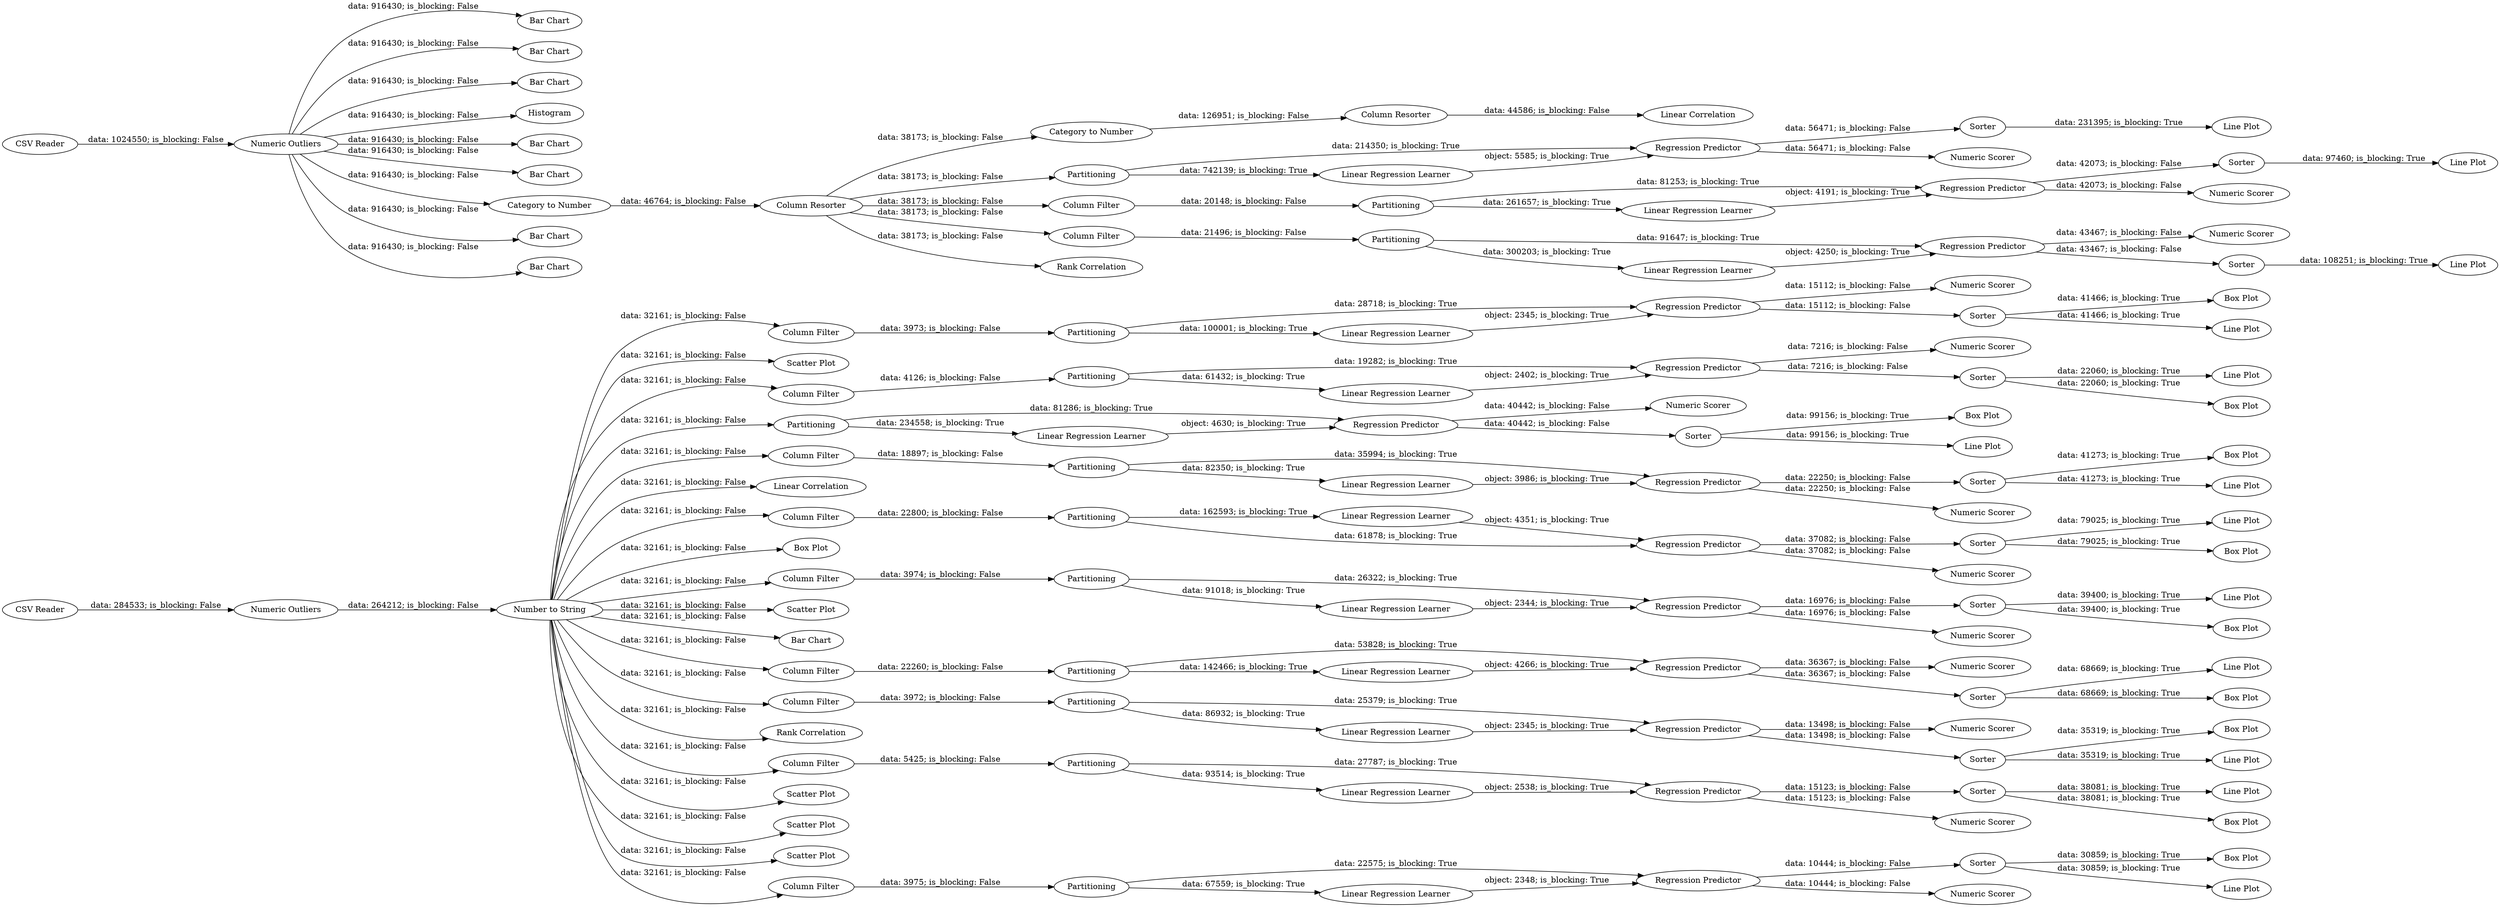 digraph {
	"-1598055382714979031_110" [label=Sorter]
	"-1598055382714979031_14" [label=Partitioning]
	"-1598055382714979031_40" [label="Numeric Outliers"]
	"-1598055382714979031_72" [label="Regression Predictor"]
	"-1598055382714979031_118" [label="Box Plot"]
	"-1598055382714979031_102" [label="Column Filter"]
	"-1598055382714979031_138" [label="Scatter Plot"]
	"-1598055382714979031_71" [label="Linear Regression Learner"]
	"-1598055382714979031_70" [label=Partitioning]
	"-1598055382714979031_93" [label="Numeric Scorer"]
	"-1598055382714979031_7" [label="Regression Predictor"]
	"-1598055382714979031_67" [label=Sorter]
	"-1598055382714979031_36" [label="Bar Chart"]
	"-1598055382714979031_81" [label="Column Filter"]
	"-1598055382714979031_105" [label="Box Plot"]
	"-1598055382714979031_119" [label=Partitioning]
	"-1598055382714979031_50" [label="Line Plot"]
	"-1598055382714979031_108" [label="Box Plot"]
	"-1598055382714979031_69" [label="Box Plot"]
	"-1598055382714979031_74" [label="Column Filter"]
	"-1598055382714979031_95" [label=Sorter]
	"-1598055382714979031_22" [label="Column Resorter"]
	"-1598055382714979031_54" [label="Regression Predictor"]
	"-1598055382714979031_62" [label="Regression Predictor"]
	"-1598055382714979031_32" [label="Bar Chart"]
	"-1598055382714979031_79" [label="Regression Predictor"]
	"-1598055382714979031_97" [label="Box Plot"]
	"-1598055382714979031_75" [label="Line Plot"]
	"-1598055382714979031_122" [label="Numeric Scorer"]
	"-1598055382714979031_58" [label="Line Plot"]
	"-1598055382714979031_129" [label="Linear Regression Learner"]
	"-1598055382714979031_133" [label=Sorter]
	"-1598055382714979031_31" [label="Bar Chart"]
	"-1598055382714979031_16" [label="Numeric Scorer"]
	"-1598055382714979031_21" [label="Category to Number"]
	"-1598055382714979031_34" [label=Histogram]
	"-1598055382714979031_121" [label="Regression Predictor"]
	"-1598055382714979031_9" [label=Sorter]
	"-1598055382714979031_66" [label="Linear Correlation"]
	"-1598055382714979031_96" [label="Line Plot"]
	"-1598055382714979031_86" [label=Sorter]
	"-1598055382714979031_28" [label="Line Plot"]
	"-1598055382714979031_8" [label="Numeric Scorer"]
	"-1598055382714979031_101" [label="Numeric Scorer"]
	"-1598055382714979031_73" [label="Numeric Scorer"]
	"-1598055382714979031_24" [label=Partitioning]
	"-1598055382714979031_132" [label="Column Filter"]
	"-1598055382714979031_116" [label=Sorter]
	"-1598055382714979031_18" [label="Line Plot"]
	"-1598055382714979031_125" [label="Box Plot"]
	"-1598055382714979031_68" [label="Line Plot"]
	"-1598055382714979031_98" [label=Partitioning]
	"-1598055382714979031_85" [label="Column Filter"]
	"-1598055382714979031_38" [label="Bar Chart"]
	"-1598055382714979031_115" [label="Number to String"]
	"-1598055382714979031_63" [label="Numeric Scorer"]
	"-1598055382714979031_126" [label="Line Plot"]
	"-1598055382714979031_112" [label="Numeric Scorer"]
	"-1598055382714979031_30" [label="Bar Chart"]
	"-1598055382714979031_136" [label="Scatter Plot"]
	"-1598055382714979031_6" [label=Partitioning]
	"-1598055382714979031_61" [label="Linear Regression Learner"]
	"-1598055382714979031_134" [label="Bar Chart"]
	"-1598055382714979031_51" [label="Box Plot"]
	"-1598055382714979031_106" [label=Partitioning]
	"-1598055382714979031_23" [label="Column Filter"]
	"-1598055382714979031_13" [label="Column Filter"]
	"-1598055382714979031_107" [label=Partitioning]
	"-1598055382714979031_64" [label="Column Filter"]
	"-1598055382714979031_92" [label="Regression Predictor"]
	"-1598055382714979031_25" [label="Regression Predictor"]
	"-1598055382714979031_94" [label="Column Filter"]
	"-1598055382714979031_49" [label=Sorter]
	"-1598055382714979031_83" [label="Regression Predictor"]
	"-1598055382714979031_109" [label="Line Plot"]
	"-1598055382714979031_39" [label="CSV Reader"]
	"-1598055382714979031_103" [label=Sorter]
	"-1598055382714979031_77" [label=Partitioning]
	"-1598055382714979031_76" [label="Box Plot"]
	"-1598055382714979031_80" [label="Numeric Scorer"]
	"-1598055382714979031_82" [label=Sorter]
	"-1598055382714979031_128" [label=Partitioning]
	"-1598055382714979031_131" [label="Numeric Scorer"]
	"-1598055382714979031_65" [label="Rank Correlation"]
	"-1598055382714979031_55" [label="Numeric Scorer"]
	"-1598055382714979031_56" [label="Column Filter"]
	"-1598055382714979031_113" [label="Regression Predictor"]
	"-1598055382714979031_87" [label="Line Plot"]
	"-1598055382714979031_12" [label="Column Resorter"]
	"-1598055382714979031_90" [label="Linear Regression Learner"]
	"-1598055382714979031_100" [label="Regression Predictor"]
	"-1598055382714979031_57" [label=Sorter]
	"-1598055382714979031_4" [label="Category to Number"]
	"-1598055382714979031_120" [label="Linear Regression Learner"]
	"-1598055382714979031_17" [label=Sorter]
	"-1598055382714979031_1" [label="CSV Reader"]
	"-1598055382714979031_114" [label="Linear Regression Learner"]
	"-1598055382714979031_3" [label="Numeric Outliers"]
	"-1598055382714979031_53" [label="Linear Regression Learner"]
	"-1598055382714979031_11" [label="Rank Correlation"]
	"-1598055382714979031_59" [label="Box Plot"]
	"-1598055382714979031_99" [label="Linear Regression Learner"]
	"-1598055382714979031_124" [label="Scatter Plot"]
	"-1598055382714979031_127" [label="Box Plot"]
	"-1598055382714979031_10" [label="Line Plot"]
	"-1598055382714979031_15" [label="Regression Predictor"]
	"-1598055382714979031_130" [label="Regression Predictor"]
	"-1598055382714979031_35" [label="Bar Chart"]
	"-1598055382714979031_117" [label="Line Plot"]
	"-1598055382714979031_27" [label=Sorter]
	"-1598055382714979031_20" [label="Linear Correlation"]
	"-1598055382714979031_104" [label="Line Plot"]
	"-1598055382714979031_29" [label="Linear Regression Learner"]
	"-1598055382714979031_89" [label=Partitioning]
	"-1598055382714979031_88" [label="Box Plot"]
	"-1598055382714979031_137" [label="Scatter Plot"]
	"-1598055382714979031_91" [label="Linear Regression Learner"]
	"-1598055382714979031_135" [label="Scatter Plot"]
	"-1598055382714979031_19" [label="Linear Regression Learner"]
	"-1598055382714979031_26" [label="Numeric Scorer"]
	"-1598055382714979031_60" [label=Partitioning]
	"-1598055382714979031_78" [label="Linear Regression Learner"]
	"-1598055382714979031_52" [label=Partitioning]
	"-1598055382714979031_33" [label="Bar Chart"]
	"-1598055382714979031_84" [label="Numeric Scorer"]
	"-1598055382714979031_5" [label="Linear Regression Learner"]
	"-1598055382714979031_111" [label="Column Filter"]
	"-1598055382714979031_52" -> "-1598055382714979031_53" [label="data: 93514; is_blocking: True"]
	"-1598055382714979031_3" -> "-1598055382714979031_31" [label="data: 916430; is_blocking: False"]
	"-1598055382714979031_99" -> "-1598055382714979031_100" [label="object: 2345; is_blocking: True"]
	"-1598055382714979031_115" -> "-1598055382714979031_137" [label="data: 32161; is_blocking: False"]
	"-1598055382714979031_115" -> "-1598055382714979031_134" [label="data: 32161; is_blocking: False"]
	"-1598055382714979031_12" -> "-1598055382714979031_11" [label="data: 38173; is_blocking: False"]
	"-1598055382714979031_3" -> "-1598055382714979031_36" [label="data: 916430; is_blocking: False"]
	"-1598055382714979031_56" -> "-1598055382714979031_52" [label="data: 5425; is_blocking: False"]
	"-1598055382714979031_21" -> "-1598055382714979031_22" [label="data: 126951; is_blocking: False"]
	"-1598055382714979031_83" -> "-1598055382714979031_84" [label="data: 16976; is_blocking: False"]
	"-1598055382714979031_19" -> "-1598055382714979031_15" [label="object: 4250; is_blocking: True"]
	"-1598055382714979031_54" -> "-1598055382714979031_55" [label="data: 15123; is_blocking: False"]
	"-1598055382714979031_79" -> "-1598055382714979031_80" [label="data: 7216; is_blocking: False"]
	"-1598055382714979031_115" -> "-1598055382714979031_65" [label="data: 32161; is_blocking: False"]
	"-1598055382714979031_128" -> "-1598055382714979031_129" [label="data: 162593; is_blocking: True"]
	"-1598055382714979031_62" -> "-1598055382714979031_63" [label="data: 36367; is_blocking: False"]
	"-1598055382714979031_110" -> "-1598055382714979031_109" [label="data: 30859; is_blocking: True"]
	"-1598055382714979031_115" -> "-1598055382714979031_81" [label="data: 32161; is_blocking: False"]
	"-1598055382714979031_24" -> "-1598055382714979031_29" [label="data: 261657; is_blocking: True"]
	"-1598055382714979031_49" -> "-1598055382714979031_50" [label="data: 38081; is_blocking: True"]
	"-1598055382714979031_79" -> "-1598055382714979031_82" [label="data: 7216; is_blocking: False"]
	"-1598055382714979031_120" -> "-1598055382714979031_121" [label="object: 4630; is_blocking: True"]
	"-1598055382714979031_130" -> "-1598055382714979031_133" [label="data: 37082; is_blocking: False"]
	"-1598055382714979031_119" -> "-1598055382714979031_120" [label="data: 234558; is_blocking: True"]
	"-1598055382714979031_100" -> "-1598055382714979031_103" [label="data: 15112; is_blocking: False"]
	"-1598055382714979031_25" -> "-1598055382714979031_26" [label="data: 42073; is_blocking: False"]
	"-1598055382714979031_129" -> "-1598055382714979031_130" [label="object: 4351; is_blocking: True"]
	"-1598055382714979031_22" -> "-1598055382714979031_20" [label="data: 44586; is_blocking: False"]
	"-1598055382714979031_14" -> "-1598055382714979031_15" [label="data: 91647; is_blocking: True"]
	"-1598055382714979031_54" -> "-1598055382714979031_49" [label="data: 15123; is_blocking: False"]
	"-1598055382714979031_103" -> "-1598055382714979031_104" [label="data: 41466; is_blocking: True"]
	"-1598055382714979031_5" -> "-1598055382714979031_7" [label="object: 5585; is_blocking: True"]
	"-1598055382714979031_90" -> "-1598055382714979031_83" [label="object: 2344; is_blocking: True"]
	"-1598055382714979031_116" -> "-1598055382714979031_118" [label="data: 99156; is_blocking: True"]
	"-1598055382714979031_71" -> "-1598055382714979031_72" [label="object: 3986; is_blocking: True"]
	"-1598055382714979031_115" -> "-1598055382714979031_135" [label="data: 32161; is_blocking: False"]
	"-1598055382714979031_6" -> "-1598055382714979031_5" [label="data: 742139; is_blocking: True"]
	"-1598055382714979031_3" -> "-1598055382714979031_4" [label="data: 916430; is_blocking: False"]
	"-1598055382714979031_12" -> "-1598055382714979031_13" [label="data: 38173; is_blocking: False"]
	"-1598055382714979031_115" -> "-1598055382714979031_136" [label="data: 32161; is_blocking: False"]
	"-1598055382714979031_3" -> "-1598055382714979031_38" [label="data: 916430; is_blocking: False"]
	"-1598055382714979031_23" -> "-1598055382714979031_24" [label="data: 20148; is_blocking: False"]
	"-1598055382714979031_13" -> "-1598055382714979031_14" [label="data: 21496; is_blocking: False"]
	"-1598055382714979031_12" -> "-1598055382714979031_21" [label="data: 38173; is_blocking: False"]
	"-1598055382714979031_53" -> "-1598055382714979031_54" [label="object: 2538; is_blocking: True"]
	"-1598055382714979031_102" -> "-1598055382714979031_106" [label="data: 3973; is_blocking: False"]
	"-1598055382714979031_130" -> "-1598055382714979031_131" [label="data: 37082; is_blocking: False"]
	"-1598055382714979031_1" -> "-1598055382714979031_3" [label="data: 1024550; is_blocking: False"]
	"-1598055382714979031_14" -> "-1598055382714979031_19" [label="data: 300203; is_blocking: True"]
	"-1598055382714979031_107" -> "-1598055382714979031_113" [label="data: 22575; is_blocking: True"]
	"-1598055382714979031_57" -> "-1598055382714979031_58" [label="data: 68669; is_blocking: True"]
	"-1598055382714979031_115" -> "-1598055382714979031_66" [label="data: 32161; is_blocking: False"]
	"-1598055382714979031_70" -> "-1598055382714979031_71" [label="data: 82350; is_blocking: True"]
	"-1598055382714979031_67" -> "-1598055382714979031_68" [label="data: 41273; is_blocking: True"]
	"-1598055382714979031_113" -> "-1598055382714979031_110" [label="data: 10444; is_blocking: False"]
	"-1598055382714979031_72" -> "-1598055382714979031_67" [label="data: 22250; is_blocking: False"]
	"-1598055382714979031_40" -> "-1598055382714979031_115" [label="data: 264212; is_blocking: False"]
	"-1598055382714979031_133" -> "-1598055382714979031_127" [label="data: 79025; is_blocking: True"]
	"-1598055382714979031_3" -> "-1598055382714979031_33" [label="data: 916430; is_blocking: False"]
	"-1598055382714979031_115" -> "-1598055382714979031_56" [label="data: 32161; is_blocking: False"]
	"-1598055382714979031_116" -> "-1598055382714979031_117" [label="data: 99156; is_blocking: True"]
	"-1598055382714979031_113" -> "-1598055382714979031_112" [label="data: 10444; is_blocking: False"]
	"-1598055382714979031_98" -> "-1598055382714979031_92" [label="data: 25379; is_blocking: True"]
	"-1598055382714979031_95" -> "-1598055382714979031_96" [label="data: 35319; is_blocking: True"]
	"-1598055382714979031_82" -> "-1598055382714979031_76" [label="data: 22060; is_blocking: True"]
	"-1598055382714979031_115" -> "-1598055382714979031_124" [label="data: 32161; is_blocking: False"]
	"-1598055382714979031_98" -> "-1598055382714979031_91" [label="data: 86932; is_blocking: True"]
	"-1598055382714979031_70" -> "-1598055382714979031_72" [label="data: 35994; is_blocking: True"]
	"-1598055382714979031_85" -> "-1598055382714979031_89" [label="data: 3974; is_blocking: False"]
	"-1598055382714979031_100" -> "-1598055382714979031_101" [label="data: 15112; is_blocking: False"]
	"-1598055382714979031_74" -> "-1598055382714979031_70" [label="data: 18897; is_blocking: False"]
	"-1598055382714979031_119" -> "-1598055382714979031_121" [label="data: 81286; is_blocking: True"]
	"-1598055382714979031_39" -> "-1598055382714979031_40" [label="data: 284533; is_blocking: False"]
	"-1598055382714979031_86" -> "-1598055382714979031_87" [label="data: 39400; is_blocking: True"]
	"-1598055382714979031_91" -> "-1598055382714979031_92" [label="object: 2345; is_blocking: True"]
	"-1598055382714979031_107" -> "-1598055382714979031_114" [label="data: 67559; is_blocking: True"]
	"-1598055382714979031_24" -> "-1598055382714979031_25" [label="data: 81253; is_blocking: True"]
	"-1598055382714979031_27" -> "-1598055382714979031_28" [label="data: 97460; is_blocking: True"]
	"-1598055382714979031_89" -> "-1598055382714979031_90" [label="data: 91018; is_blocking: True"]
	"-1598055382714979031_128" -> "-1598055382714979031_130" [label="data: 61878; is_blocking: True"]
	"-1598055382714979031_94" -> "-1598055382714979031_98" [label="data: 3972; is_blocking: False"]
	"-1598055382714979031_92" -> "-1598055382714979031_95" [label="data: 13498; is_blocking: False"]
	"-1598055382714979031_62" -> "-1598055382714979031_57" [label="data: 36367; is_blocking: False"]
	"-1598055382714979031_115" -> "-1598055382714979031_85" [label="data: 32161; is_blocking: False"]
	"-1598055382714979031_72" -> "-1598055382714979031_73" [label="data: 22250; is_blocking: False"]
	"-1598055382714979031_92" -> "-1598055382714979031_93" [label="data: 13498; is_blocking: False"]
	"-1598055382714979031_82" -> "-1598055382714979031_75" [label="data: 22060; is_blocking: True"]
	"-1598055382714979031_83" -> "-1598055382714979031_86" [label="data: 16976; is_blocking: False"]
	"-1598055382714979031_115" -> "-1598055382714979031_102" [label="data: 32161; is_blocking: False"]
	"-1598055382714979031_115" -> "-1598055382714979031_125" [label="data: 32161; is_blocking: False"]
	"-1598055382714979031_25" -> "-1598055382714979031_27" [label="data: 42073; is_blocking: False"]
	"-1598055382714979031_115" -> "-1598055382714979031_138" [label="data: 32161; is_blocking: False"]
	"-1598055382714979031_89" -> "-1598055382714979031_83" [label="data: 26322; is_blocking: True"]
	"-1598055382714979031_4" -> "-1598055382714979031_12" [label="data: 46764; is_blocking: False"]
	"-1598055382714979031_60" -> "-1598055382714979031_61" [label="data: 142466; is_blocking: True"]
	"-1598055382714979031_115" -> "-1598055382714979031_74" [label="data: 32161; is_blocking: False"]
	"-1598055382714979031_121" -> "-1598055382714979031_116" [label="data: 40442; is_blocking: False"]
	"-1598055382714979031_3" -> "-1598055382714979031_35" [label="data: 916430; is_blocking: False"]
	"-1598055382714979031_115" -> "-1598055382714979031_64" [label="data: 32161; is_blocking: False"]
	"-1598055382714979031_95" -> "-1598055382714979031_97" [label="data: 35319; is_blocking: True"]
	"-1598055382714979031_81" -> "-1598055382714979031_77" [label="data: 4126; is_blocking: False"]
	"-1598055382714979031_6" -> "-1598055382714979031_7" [label="data: 214350; is_blocking: True"]
	"-1598055382714979031_52" -> "-1598055382714979031_54" [label="data: 27787; is_blocking: True"]
	"-1598055382714979031_12" -> "-1598055382714979031_23" [label="data: 38173; is_blocking: False"]
	"-1598055382714979031_115" -> "-1598055382714979031_94" [label="data: 32161; is_blocking: False"]
	"-1598055382714979031_67" -> "-1598055382714979031_69" [label="data: 41273; is_blocking: True"]
	"-1598055382714979031_106" -> "-1598055382714979031_100" [label="data: 28718; is_blocking: True"]
	"-1598055382714979031_64" -> "-1598055382714979031_60" [label="data: 22260; is_blocking: False"]
	"-1598055382714979031_57" -> "-1598055382714979031_59" [label="data: 68669; is_blocking: True"]
	"-1598055382714979031_15" -> "-1598055382714979031_17" [label="data: 43467; is_blocking: False"]
	"-1598055382714979031_86" -> "-1598055382714979031_88" [label="data: 39400; is_blocking: True"]
	"-1598055382714979031_7" -> "-1598055382714979031_9" [label="data: 56471; is_blocking: False"]
	"-1598055382714979031_7" -> "-1598055382714979031_8" [label="data: 56471; is_blocking: False"]
	"-1598055382714979031_106" -> "-1598055382714979031_99" [label="data: 100001; is_blocking: True"]
	"-1598055382714979031_15" -> "-1598055382714979031_16" [label="data: 43467; is_blocking: False"]
	"-1598055382714979031_12" -> "-1598055382714979031_6" [label="data: 38173; is_blocking: False"]
	"-1598055382714979031_121" -> "-1598055382714979031_122" [label="data: 40442; is_blocking: False"]
	"-1598055382714979031_114" -> "-1598055382714979031_113" [label="object: 2348; is_blocking: True"]
	"-1598055382714979031_103" -> "-1598055382714979031_105" [label="data: 41466; is_blocking: True"]
	"-1598055382714979031_133" -> "-1598055382714979031_126" [label="data: 79025; is_blocking: True"]
	"-1598055382714979031_77" -> "-1598055382714979031_79" [label="data: 19282; is_blocking: True"]
	"-1598055382714979031_60" -> "-1598055382714979031_62" [label="data: 53828; is_blocking: True"]
	"-1598055382714979031_132" -> "-1598055382714979031_128" [label="data: 22800; is_blocking: False"]
	"-1598055382714979031_17" -> "-1598055382714979031_18" [label="data: 108251; is_blocking: True"]
	"-1598055382714979031_115" -> "-1598055382714979031_132" [label="data: 32161; is_blocking: False"]
	"-1598055382714979031_110" -> "-1598055382714979031_108" [label="data: 30859; is_blocking: True"]
	"-1598055382714979031_3" -> "-1598055382714979031_30" [label="data: 916430; is_blocking: False"]
	"-1598055382714979031_29" -> "-1598055382714979031_25" [label="object: 4191; is_blocking: True"]
	"-1598055382714979031_49" -> "-1598055382714979031_51" [label="data: 38081; is_blocking: True"]
	"-1598055382714979031_3" -> "-1598055382714979031_34" [label="data: 916430; is_blocking: False"]
	"-1598055382714979031_78" -> "-1598055382714979031_79" [label="object: 2402; is_blocking: True"]
	"-1598055382714979031_9" -> "-1598055382714979031_10" [label="data: 231395; is_blocking: True"]
	"-1598055382714979031_111" -> "-1598055382714979031_107" [label="data: 3975; is_blocking: False"]
	"-1598055382714979031_115" -> "-1598055382714979031_111" [label="data: 32161; is_blocking: False"]
	"-1598055382714979031_61" -> "-1598055382714979031_62" [label="object: 4266; is_blocking: True"]
	"-1598055382714979031_77" -> "-1598055382714979031_78" [label="data: 61432; is_blocking: True"]
	"-1598055382714979031_3" -> "-1598055382714979031_32" [label="data: 916430; is_blocking: False"]
	"-1598055382714979031_115" -> "-1598055382714979031_119" [label="data: 32161; is_blocking: False"]
	rankdir=LR
}
